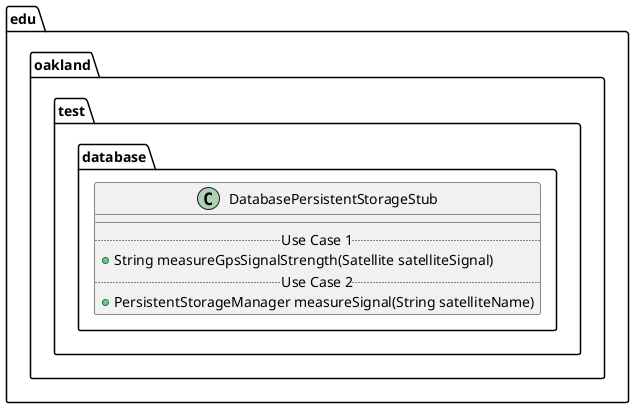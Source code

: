 @startuml DatabasePersistentStorageStub

package edu.oakland.test.database {
    class DatabasePersistentStorageStub {
        __
        .. Use Case 1 ..
        + String measureGpsSignalStrength(Satellite satelliteSignal)
        .. Use Case 2 ..
        + PersistentStorageManager measureSignal(String satelliteName)
    }
}

@enduml